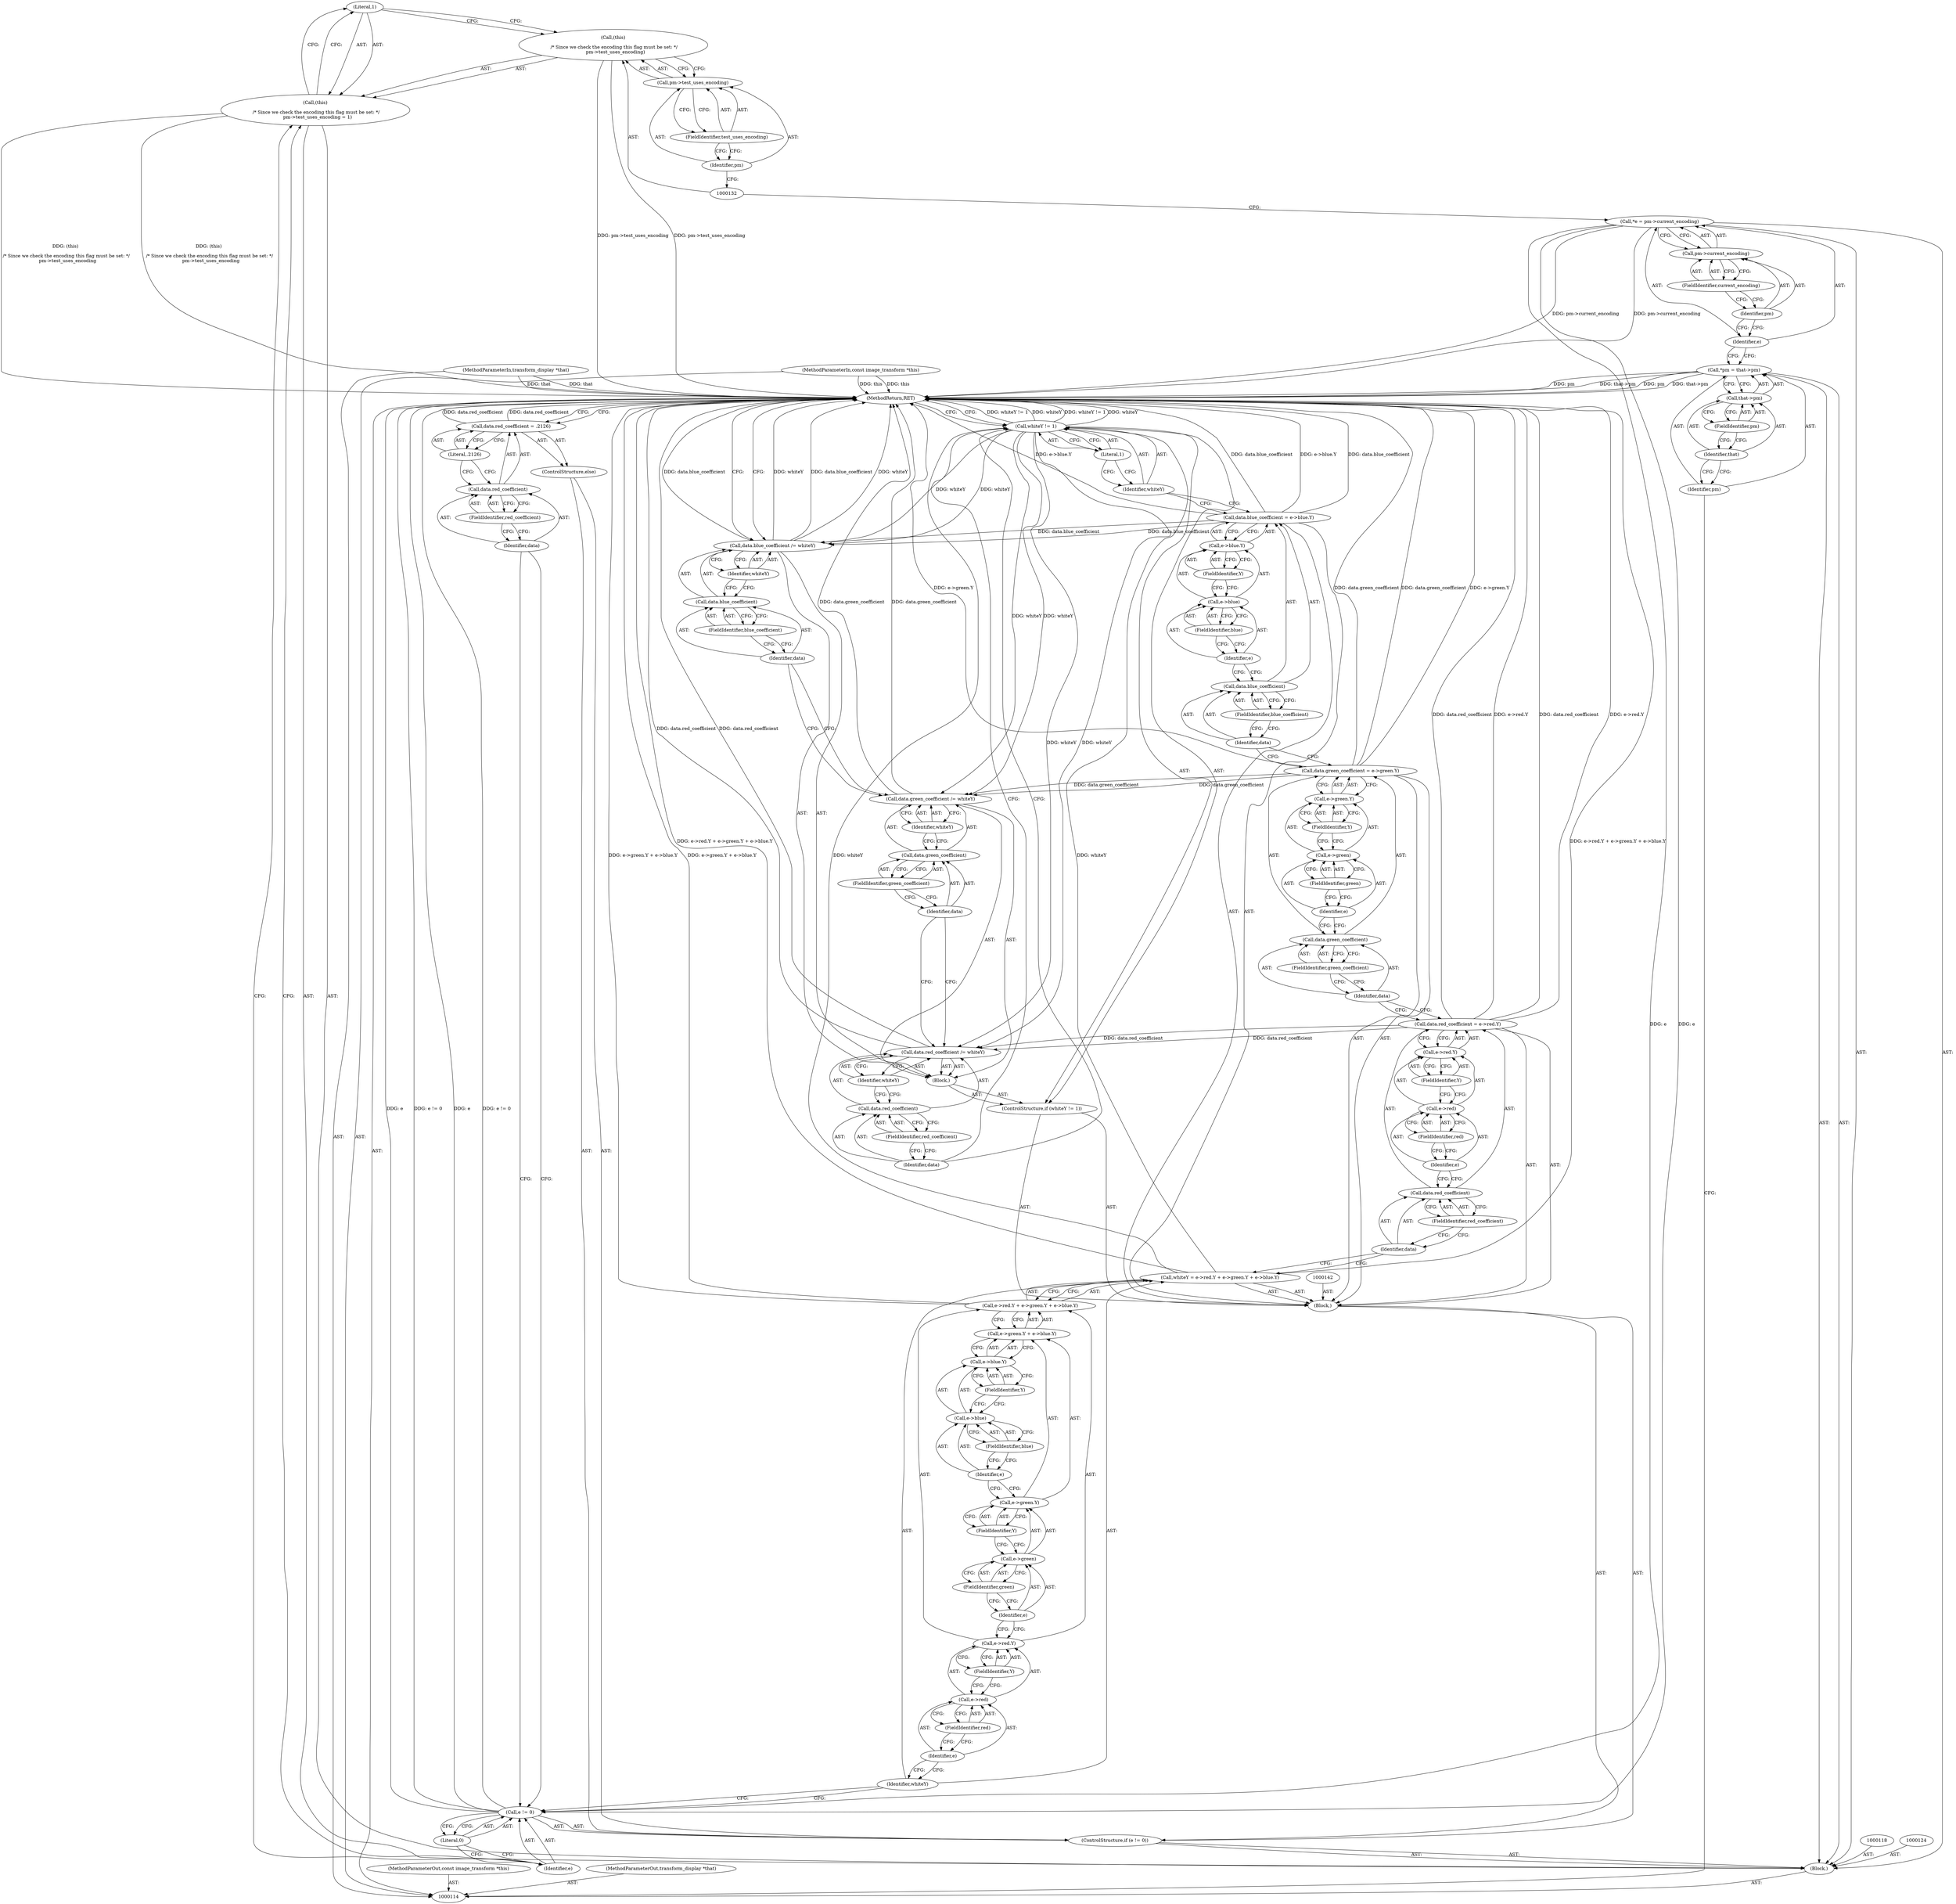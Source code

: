 digraph "0_Android_9d4853418ab2f754c2b63e091c29c5529b8b86ca_76" {
"1000136" [label="(Literal,1)"];
"1000133" [label="(Call,pm->test_uses_encoding)"];
"1000134" [label="(Identifier,pm)"];
"1000135" [label="(FieldIdentifier,test_uses_encoding)"];
"1000137" [label="(ControlStructure,if (e != 0))"];
"1000140" [label="(Literal,0)"];
"1000138" [label="(Call,e != 0)"];
"1000139" [label="(Identifier,e)"];
"1000215" [label="(MethodReturn,RET)"];
"1000115" [label="(MethodParameterIn,const image_transform *this)"];
"1000260" [label="(MethodParameterOut,const image_transform *this)"];
"1000143" [label="(Call,whiteY = e->red.Y + e->green.Y + e->blue.Y)"];
"1000144" [label="(Identifier,whiteY)"];
"1000145" [label="(Call,e->red.Y + e->green.Y + e->blue.Y)"];
"1000146" [label="(Call,e->red.Y)"];
"1000147" [label="(Call,e->red)"];
"1000148" [label="(Identifier,e)"];
"1000149" [label="(FieldIdentifier,red)"];
"1000150" [label="(FieldIdentifier,Y)"];
"1000151" [label="(Call,e->green.Y + e->blue.Y)"];
"1000152" [label="(Call,e->green.Y)"];
"1000153" [label="(Call,e->green)"];
"1000154" [label="(Identifier,e)"];
"1000155" [label="(FieldIdentifier,green)"];
"1000156" [label="(FieldIdentifier,Y)"];
"1000157" [label="(Call,e->blue.Y)"];
"1000158" [label="(Call,e->blue)"];
"1000159" [label="(Identifier,e)"];
"1000160" [label="(FieldIdentifier,blue)"];
"1000141" [label="(Block,)"];
"1000161" [label="(FieldIdentifier,Y)"];
"1000165" [label="(FieldIdentifier,red_coefficient)"];
"1000166" [label="(Call,e->red.Y)"];
"1000167" [label="(Call,e->red)"];
"1000168" [label="(Identifier,e)"];
"1000169" [label="(FieldIdentifier,red)"];
"1000170" [label="(FieldIdentifier,Y)"];
"1000162" [label="(Call,data.red_coefficient = e->red.Y)"];
"1000163" [label="(Call,data.red_coefficient)"];
"1000164" [label="(Identifier,data)"];
"1000174" [label="(FieldIdentifier,green_coefficient)"];
"1000175" [label="(Call,e->green.Y)"];
"1000176" [label="(Call,e->green)"];
"1000177" [label="(Identifier,e)"];
"1000178" [label="(FieldIdentifier,green)"];
"1000179" [label="(FieldIdentifier,Y)"];
"1000171" [label="(Call,data.green_coefficient = e->green.Y)"];
"1000172" [label="(Call,data.green_coefficient)"];
"1000173" [label="(Identifier,data)"];
"1000183" [label="(FieldIdentifier,blue_coefficient)"];
"1000184" [label="(Call,e->blue.Y)"];
"1000185" [label="(Call,e->blue)"];
"1000186" [label="(Identifier,e)"];
"1000187" [label="(FieldIdentifier,blue)"];
"1000188" [label="(FieldIdentifier,Y)"];
"1000180" [label="(Call,data.blue_coefficient = e->blue.Y)"];
"1000181" [label="(Call,data.blue_coefficient)"];
"1000182" [label="(Identifier,data)"];
"1000189" [label="(ControlStructure,if (whiteY != 1))"];
"1000192" [label="(Literal,1)"];
"1000190" [label="(Call,whiteY != 1)"];
"1000191" [label="(Identifier,whiteY)"];
"1000193" [label="(Block,)"];
"1000116" [label="(MethodParameterIn,transform_display *that)"];
"1000261" [label="(MethodParameterOut,transform_display *that)"];
"1000197" [label="(FieldIdentifier,red_coefficient)"];
"1000198" [label="(Identifier,whiteY)"];
"1000194" [label="(Call,data.red_coefficient /= whiteY)"];
"1000195" [label="(Call,data.red_coefficient)"];
"1000196" [label="(Identifier,data)"];
"1000202" [label="(FieldIdentifier,green_coefficient)"];
"1000203" [label="(Identifier,whiteY)"];
"1000199" [label="(Call,data.green_coefficient /= whiteY)"];
"1000200" [label="(Call,data.green_coefficient)"];
"1000201" [label="(Identifier,data)"];
"1000207" [label="(FieldIdentifier,blue_coefficient)"];
"1000208" [label="(Identifier,whiteY)"];
"1000204" [label="(Call,data.blue_coefficient /= whiteY)"];
"1000205" [label="(Call,data.blue_coefficient)"];
"1000206" [label="(Identifier,data)"];
"1000117" [label="(Block,)"];
"1000209" [label="(ControlStructure,else)"];
"1000213" [label="(FieldIdentifier,red_coefficient)"];
"1000214" [label="(Literal,.2126)"];
"1000210" [label="(Call,data.red_coefficient = .2126)"];
"1000211" [label="(Call,data.red_coefficient)"];
"1000212" [label="(Identifier,data)"];
"1000119" [label="(Call,*pm = that->pm)"];
"1000120" [label="(Identifier,pm)"];
"1000121" [label="(Call,that->pm)"];
"1000122" [label="(Identifier,that)"];
"1000123" [label="(FieldIdentifier,pm)"];
"1000125" [label="(Call,*e = pm->current_encoding)"];
"1000126" [label="(Identifier,e)"];
"1000127" [label="(Call,pm->current_encoding)"];
"1000128" [label="(Identifier,pm)"];
"1000129" [label="(FieldIdentifier,current_encoding)"];
"1000130" [label="(Call,(this)\n \n /* Since we check the encoding this flag must be set: */\n   pm->test_uses_encoding = 1)"];
"1000131" [label="(Call,(this)\n \n /* Since we check the encoding this flag must be set: */\n   pm->test_uses_encoding)"];
"1000136" -> "1000130"  [label="AST: "];
"1000136" -> "1000131"  [label="CFG: "];
"1000130" -> "1000136"  [label="CFG: "];
"1000133" -> "1000131"  [label="AST: "];
"1000133" -> "1000135"  [label="CFG: "];
"1000134" -> "1000133"  [label="AST: "];
"1000135" -> "1000133"  [label="AST: "];
"1000131" -> "1000133"  [label="CFG: "];
"1000134" -> "1000133"  [label="AST: "];
"1000134" -> "1000132"  [label="CFG: "];
"1000135" -> "1000134"  [label="CFG: "];
"1000135" -> "1000133"  [label="AST: "];
"1000135" -> "1000134"  [label="CFG: "];
"1000133" -> "1000135"  [label="CFG: "];
"1000137" -> "1000117"  [label="AST: "];
"1000138" -> "1000137"  [label="AST: "];
"1000141" -> "1000137"  [label="AST: "];
"1000209" -> "1000137"  [label="AST: "];
"1000140" -> "1000138"  [label="AST: "];
"1000140" -> "1000139"  [label="CFG: "];
"1000138" -> "1000140"  [label="CFG: "];
"1000138" -> "1000137"  [label="AST: "];
"1000138" -> "1000140"  [label="CFG: "];
"1000139" -> "1000138"  [label="AST: "];
"1000140" -> "1000138"  [label="AST: "];
"1000144" -> "1000138"  [label="CFG: "];
"1000212" -> "1000138"  [label="CFG: "];
"1000138" -> "1000215"  [label="DDG: e"];
"1000138" -> "1000215"  [label="DDG: e != 0"];
"1000125" -> "1000138"  [label="DDG: e"];
"1000139" -> "1000138"  [label="AST: "];
"1000139" -> "1000130"  [label="CFG: "];
"1000140" -> "1000139"  [label="CFG: "];
"1000215" -> "1000114"  [label="AST: "];
"1000215" -> "1000204"  [label="CFG: "];
"1000215" -> "1000190"  [label="CFG: "];
"1000215" -> "1000210"  [label="CFG: "];
"1000171" -> "1000215"  [label="DDG: data.green_coefficient"];
"1000171" -> "1000215"  [label="DDG: e->green.Y"];
"1000190" -> "1000215"  [label="DDG: whiteY != 1"];
"1000190" -> "1000215"  [label="DDG: whiteY"];
"1000199" -> "1000215"  [label="DDG: data.green_coefficient"];
"1000138" -> "1000215"  [label="DDG: e"];
"1000138" -> "1000215"  [label="DDG: e != 0"];
"1000180" -> "1000215"  [label="DDG: data.blue_coefficient"];
"1000180" -> "1000215"  [label="DDG: e->blue.Y"];
"1000204" -> "1000215"  [label="DDG: whiteY"];
"1000204" -> "1000215"  [label="DDG: data.blue_coefficient"];
"1000125" -> "1000215"  [label="DDG: pm->current_encoding"];
"1000131" -> "1000215"  [label="DDG: pm->test_uses_encoding"];
"1000116" -> "1000215"  [label="DDG: that"];
"1000145" -> "1000215"  [label="DDG: e->green.Y + e->blue.Y"];
"1000162" -> "1000215"  [label="DDG: e->red.Y"];
"1000162" -> "1000215"  [label="DDG: data.red_coefficient"];
"1000194" -> "1000215"  [label="DDG: data.red_coefficient"];
"1000115" -> "1000215"  [label="DDG: this"];
"1000119" -> "1000215"  [label="DDG: that->pm"];
"1000119" -> "1000215"  [label="DDG: pm"];
"1000210" -> "1000215"  [label="DDG: data.red_coefficient"];
"1000143" -> "1000215"  [label="DDG: e->red.Y + e->green.Y + e->blue.Y"];
"1000130" -> "1000215"  [label="DDG: (this)\n \n /* Since we check the encoding this flag must be set: */\n   pm->test_uses_encoding"];
"1000115" -> "1000114"  [label="AST: "];
"1000115" -> "1000215"  [label="DDG: this"];
"1000260" -> "1000114"  [label="AST: "];
"1000143" -> "1000141"  [label="AST: "];
"1000143" -> "1000145"  [label="CFG: "];
"1000144" -> "1000143"  [label="AST: "];
"1000145" -> "1000143"  [label="AST: "];
"1000164" -> "1000143"  [label="CFG: "];
"1000143" -> "1000215"  [label="DDG: e->red.Y + e->green.Y + e->blue.Y"];
"1000143" -> "1000190"  [label="DDG: whiteY"];
"1000144" -> "1000143"  [label="AST: "];
"1000144" -> "1000138"  [label="CFG: "];
"1000148" -> "1000144"  [label="CFG: "];
"1000145" -> "1000143"  [label="AST: "];
"1000145" -> "1000151"  [label="CFG: "];
"1000146" -> "1000145"  [label="AST: "];
"1000151" -> "1000145"  [label="AST: "];
"1000143" -> "1000145"  [label="CFG: "];
"1000145" -> "1000215"  [label="DDG: e->green.Y + e->blue.Y"];
"1000146" -> "1000145"  [label="AST: "];
"1000146" -> "1000150"  [label="CFG: "];
"1000147" -> "1000146"  [label="AST: "];
"1000150" -> "1000146"  [label="AST: "];
"1000154" -> "1000146"  [label="CFG: "];
"1000147" -> "1000146"  [label="AST: "];
"1000147" -> "1000149"  [label="CFG: "];
"1000148" -> "1000147"  [label="AST: "];
"1000149" -> "1000147"  [label="AST: "];
"1000150" -> "1000147"  [label="CFG: "];
"1000148" -> "1000147"  [label="AST: "];
"1000148" -> "1000144"  [label="CFG: "];
"1000149" -> "1000148"  [label="CFG: "];
"1000149" -> "1000147"  [label="AST: "];
"1000149" -> "1000148"  [label="CFG: "];
"1000147" -> "1000149"  [label="CFG: "];
"1000150" -> "1000146"  [label="AST: "];
"1000150" -> "1000147"  [label="CFG: "];
"1000146" -> "1000150"  [label="CFG: "];
"1000151" -> "1000145"  [label="AST: "];
"1000151" -> "1000157"  [label="CFG: "];
"1000152" -> "1000151"  [label="AST: "];
"1000157" -> "1000151"  [label="AST: "];
"1000145" -> "1000151"  [label="CFG: "];
"1000152" -> "1000151"  [label="AST: "];
"1000152" -> "1000156"  [label="CFG: "];
"1000153" -> "1000152"  [label="AST: "];
"1000156" -> "1000152"  [label="AST: "];
"1000159" -> "1000152"  [label="CFG: "];
"1000153" -> "1000152"  [label="AST: "];
"1000153" -> "1000155"  [label="CFG: "];
"1000154" -> "1000153"  [label="AST: "];
"1000155" -> "1000153"  [label="AST: "];
"1000156" -> "1000153"  [label="CFG: "];
"1000154" -> "1000153"  [label="AST: "];
"1000154" -> "1000146"  [label="CFG: "];
"1000155" -> "1000154"  [label="CFG: "];
"1000155" -> "1000153"  [label="AST: "];
"1000155" -> "1000154"  [label="CFG: "];
"1000153" -> "1000155"  [label="CFG: "];
"1000156" -> "1000152"  [label="AST: "];
"1000156" -> "1000153"  [label="CFG: "];
"1000152" -> "1000156"  [label="CFG: "];
"1000157" -> "1000151"  [label="AST: "];
"1000157" -> "1000161"  [label="CFG: "];
"1000158" -> "1000157"  [label="AST: "];
"1000161" -> "1000157"  [label="AST: "];
"1000151" -> "1000157"  [label="CFG: "];
"1000158" -> "1000157"  [label="AST: "];
"1000158" -> "1000160"  [label="CFG: "];
"1000159" -> "1000158"  [label="AST: "];
"1000160" -> "1000158"  [label="AST: "];
"1000161" -> "1000158"  [label="CFG: "];
"1000159" -> "1000158"  [label="AST: "];
"1000159" -> "1000152"  [label="CFG: "];
"1000160" -> "1000159"  [label="CFG: "];
"1000160" -> "1000158"  [label="AST: "];
"1000160" -> "1000159"  [label="CFG: "];
"1000158" -> "1000160"  [label="CFG: "];
"1000141" -> "1000137"  [label="AST: "];
"1000142" -> "1000141"  [label="AST: "];
"1000143" -> "1000141"  [label="AST: "];
"1000162" -> "1000141"  [label="AST: "];
"1000171" -> "1000141"  [label="AST: "];
"1000180" -> "1000141"  [label="AST: "];
"1000189" -> "1000141"  [label="AST: "];
"1000161" -> "1000157"  [label="AST: "];
"1000161" -> "1000158"  [label="CFG: "];
"1000157" -> "1000161"  [label="CFG: "];
"1000165" -> "1000163"  [label="AST: "];
"1000165" -> "1000164"  [label="CFG: "];
"1000163" -> "1000165"  [label="CFG: "];
"1000166" -> "1000162"  [label="AST: "];
"1000166" -> "1000170"  [label="CFG: "];
"1000167" -> "1000166"  [label="AST: "];
"1000170" -> "1000166"  [label="AST: "];
"1000162" -> "1000166"  [label="CFG: "];
"1000167" -> "1000166"  [label="AST: "];
"1000167" -> "1000169"  [label="CFG: "];
"1000168" -> "1000167"  [label="AST: "];
"1000169" -> "1000167"  [label="AST: "];
"1000170" -> "1000167"  [label="CFG: "];
"1000168" -> "1000167"  [label="AST: "];
"1000168" -> "1000163"  [label="CFG: "];
"1000169" -> "1000168"  [label="CFG: "];
"1000169" -> "1000167"  [label="AST: "];
"1000169" -> "1000168"  [label="CFG: "];
"1000167" -> "1000169"  [label="CFG: "];
"1000170" -> "1000166"  [label="AST: "];
"1000170" -> "1000167"  [label="CFG: "];
"1000166" -> "1000170"  [label="CFG: "];
"1000162" -> "1000141"  [label="AST: "];
"1000162" -> "1000166"  [label="CFG: "];
"1000163" -> "1000162"  [label="AST: "];
"1000166" -> "1000162"  [label="AST: "];
"1000173" -> "1000162"  [label="CFG: "];
"1000162" -> "1000215"  [label="DDG: e->red.Y"];
"1000162" -> "1000215"  [label="DDG: data.red_coefficient"];
"1000162" -> "1000194"  [label="DDG: data.red_coefficient"];
"1000163" -> "1000162"  [label="AST: "];
"1000163" -> "1000165"  [label="CFG: "];
"1000164" -> "1000163"  [label="AST: "];
"1000165" -> "1000163"  [label="AST: "];
"1000168" -> "1000163"  [label="CFG: "];
"1000164" -> "1000163"  [label="AST: "];
"1000164" -> "1000143"  [label="CFG: "];
"1000165" -> "1000164"  [label="CFG: "];
"1000174" -> "1000172"  [label="AST: "];
"1000174" -> "1000173"  [label="CFG: "];
"1000172" -> "1000174"  [label="CFG: "];
"1000175" -> "1000171"  [label="AST: "];
"1000175" -> "1000179"  [label="CFG: "];
"1000176" -> "1000175"  [label="AST: "];
"1000179" -> "1000175"  [label="AST: "];
"1000171" -> "1000175"  [label="CFG: "];
"1000176" -> "1000175"  [label="AST: "];
"1000176" -> "1000178"  [label="CFG: "];
"1000177" -> "1000176"  [label="AST: "];
"1000178" -> "1000176"  [label="AST: "];
"1000179" -> "1000176"  [label="CFG: "];
"1000177" -> "1000176"  [label="AST: "];
"1000177" -> "1000172"  [label="CFG: "];
"1000178" -> "1000177"  [label="CFG: "];
"1000178" -> "1000176"  [label="AST: "];
"1000178" -> "1000177"  [label="CFG: "];
"1000176" -> "1000178"  [label="CFG: "];
"1000179" -> "1000175"  [label="AST: "];
"1000179" -> "1000176"  [label="CFG: "];
"1000175" -> "1000179"  [label="CFG: "];
"1000171" -> "1000141"  [label="AST: "];
"1000171" -> "1000175"  [label="CFG: "];
"1000172" -> "1000171"  [label="AST: "];
"1000175" -> "1000171"  [label="AST: "];
"1000182" -> "1000171"  [label="CFG: "];
"1000171" -> "1000215"  [label="DDG: data.green_coefficient"];
"1000171" -> "1000215"  [label="DDG: e->green.Y"];
"1000171" -> "1000199"  [label="DDG: data.green_coefficient"];
"1000172" -> "1000171"  [label="AST: "];
"1000172" -> "1000174"  [label="CFG: "];
"1000173" -> "1000172"  [label="AST: "];
"1000174" -> "1000172"  [label="AST: "];
"1000177" -> "1000172"  [label="CFG: "];
"1000173" -> "1000172"  [label="AST: "];
"1000173" -> "1000162"  [label="CFG: "];
"1000174" -> "1000173"  [label="CFG: "];
"1000183" -> "1000181"  [label="AST: "];
"1000183" -> "1000182"  [label="CFG: "];
"1000181" -> "1000183"  [label="CFG: "];
"1000184" -> "1000180"  [label="AST: "];
"1000184" -> "1000188"  [label="CFG: "];
"1000185" -> "1000184"  [label="AST: "];
"1000188" -> "1000184"  [label="AST: "];
"1000180" -> "1000184"  [label="CFG: "];
"1000185" -> "1000184"  [label="AST: "];
"1000185" -> "1000187"  [label="CFG: "];
"1000186" -> "1000185"  [label="AST: "];
"1000187" -> "1000185"  [label="AST: "];
"1000188" -> "1000185"  [label="CFG: "];
"1000186" -> "1000185"  [label="AST: "];
"1000186" -> "1000181"  [label="CFG: "];
"1000187" -> "1000186"  [label="CFG: "];
"1000187" -> "1000185"  [label="AST: "];
"1000187" -> "1000186"  [label="CFG: "];
"1000185" -> "1000187"  [label="CFG: "];
"1000188" -> "1000184"  [label="AST: "];
"1000188" -> "1000185"  [label="CFG: "];
"1000184" -> "1000188"  [label="CFG: "];
"1000180" -> "1000141"  [label="AST: "];
"1000180" -> "1000184"  [label="CFG: "];
"1000181" -> "1000180"  [label="AST: "];
"1000184" -> "1000180"  [label="AST: "];
"1000191" -> "1000180"  [label="CFG: "];
"1000180" -> "1000215"  [label="DDG: data.blue_coefficient"];
"1000180" -> "1000215"  [label="DDG: e->blue.Y"];
"1000180" -> "1000204"  [label="DDG: data.blue_coefficient"];
"1000181" -> "1000180"  [label="AST: "];
"1000181" -> "1000183"  [label="CFG: "];
"1000182" -> "1000181"  [label="AST: "];
"1000183" -> "1000181"  [label="AST: "];
"1000186" -> "1000181"  [label="CFG: "];
"1000182" -> "1000181"  [label="AST: "];
"1000182" -> "1000171"  [label="CFG: "];
"1000183" -> "1000182"  [label="CFG: "];
"1000189" -> "1000141"  [label="AST: "];
"1000190" -> "1000189"  [label="AST: "];
"1000193" -> "1000189"  [label="AST: "];
"1000192" -> "1000190"  [label="AST: "];
"1000192" -> "1000191"  [label="CFG: "];
"1000190" -> "1000192"  [label="CFG: "];
"1000190" -> "1000189"  [label="AST: "];
"1000190" -> "1000192"  [label="CFG: "];
"1000191" -> "1000190"  [label="AST: "];
"1000192" -> "1000190"  [label="AST: "];
"1000196" -> "1000190"  [label="CFG: "];
"1000215" -> "1000190"  [label="CFG: "];
"1000190" -> "1000215"  [label="DDG: whiteY != 1"];
"1000190" -> "1000215"  [label="DDG: whiteY"];
"1000143" -> "1000190"  [label="DDG: whiteY"];
"1000190" -> "1000194"  [label="DDG: whiteY"];
"1000190" -> "1000199"  [label="DDG: whiteY"];
"1000190" -> "1000204"  [label="DDG: whiteY"];
"1000191" -> "1000190"  [label="AST: "];
"1000191" -> "1000180"  [label="CFG: "];
"1000192" -> "1000191"  [label="CFG: "];
"1000193" -> "1000189"  [label="AST: "];
"1000194" -> "1000193"  [label="AST: "];
"1000199" -> "1000193"  [label="AST: "];
"1000204" -> "1000193"  [label="AST: "];
"1000116" -> "1000114"  [label="AST: "];
"1000116" -> "1000215"  [label="DDG: that"];
"1000261" -> "1000114"  [label="AST: "];
"1000197" -> "1000195"  [label="AST: "];
"1000197" -> "1000196"  [label="CFG: "];
"1000195" -> "1000197"  [label="CFG: "];
"1000198" -> "1000194"  [label="AST: "];
"1000198" -> "1000195"  [label="CFG: "];
"1000194" -> "1000198"  [label="CFG: "];
"1000194" -> "1000193"  [label="AST: "];
"1000194" -> "1000198"  [label="CFG: "];
"1000195" -> "1000194"  [label="AST: "];
"1000198" -> "1000194"  [label="AST: "];
"1000201" -> "1000194"  [label="CFG: "];
"1000194" -> "1000215"  [label="DDG: data.red_coefficient"];
"1000190" -> "1000194"  [label="DDG: whiteY"];
"1000162" -> "1000194"  [label="DDG: data.red_coefficient"];
"1000195" -> "1000194"  [label="AST: "];
"1000195" -> "1000197"  [label="CFG: "];
"1000196" -> "1000195"  [label="AST: "];
"1000197" -> "1000195"  [label="AST: "];
"1000198" -> "1000195"  [label="CFG: "];
"1000196" -> "1000195"  [label="AST: "];
"1000196" -> "1000190"  [label="CFG: "];
"1000197" -> "1000196"  [label="CFG: "];
"1000202" -> "1000200"  [label="AST: "];
"1000202" -> "1000201"  [label="CFG: "];
"1000200" -> "1000202"  [label="CFG: "];
"1000203" -> "1000199"  [label="AST: "];
"1000203" -> "1000200"  [label="CFG: "];
"1000199" -> "1000203"  [label="CFG: "];
"1000199" -> "1000193"  [label="AST: "];
"1000199" -> "1000203"  [label="CFG: "];
"1000200" -> "1000199"  [label="AST: "];
"1000203" -> "1000199"  [label="AST: "];
"1000206" -> "1000199"  [label="CFG: "];
"1000199" -> "1000215"  [label="DDG: data.green_coefficient"];
"1000190" -> "1000199"  [label="DDG: whiteY"];
"1000171" -> "1000199"  [label="DDG: data.green_coefficient"];
"1000200" -> "1000199"  [label="AST: "];
"1000200" -> "1000202"  [label="CFG: "];
"1000201" -> "1000200"  [label="AST: "];
"1000202" -> "1000200"  [label="AST: "];
"1000203" -> "1000200"  [label="CFG: "];
"1000201" -> "1000200"  [label="AST: "];
"1000201" -> "1000194"  [label="CFG: "];
"1000202" -> "1000201"  [label="CFG: "];
"1000207" -> "1000205"  [label="AST: "];
"1000207" -> "1000206"  [label="CFG: "];
"1000205" -> "1000207"  [label="CFG: "];
"1000208" -> "1000204"  [label="AST: "];
"1000208" -> "1000205"  [label="CFG: "];
"1000204" -> "1000208"  [label="CFG: "];
"1000204" -> "1000193"  [label="AST: "];
"1000204" -> "1000208"  [label="CFG: "];
"1000205" -> "1000204"  [label="AST: "];
"1000208" -> "1000204"  [label="AST: "];
"1000215" -> "1000204"  [label="CFG: "];
"1000204" -> "1000215"  [label="DDG: whiteY"];
"1000204" -> "1000215"  [label="DDG: data.blue_coefficient"];
"1000190" -> "1000204"  [label="DDG: whiteY"];
"1000180" -> "1000204"  [label="DDG: data.blue_coefficient"];
"1000205" -> "1000204"  [label="AST: "];
"1000205" -> "1000207"  [label="CFG: "];
"1000206" -> "1000205"  [label="AST: "];
"1000207" -> "1000205"  [label="AST: "];
"1000208" -> "1000205"  [label="CFG: "];
"1000206" -> "1000205"  [label="AST: "];
"1000206" -> "1000199"  [label="CFG: "];
"1000207" -> "1000206"  [label="CFG: "];
"1000117" -> "1000114"  [label="AST: "];
"1000118" -> "1000117"  [label="AST: "];
"1000119" -> "1000117"  [label="AST: "];
"1000124" -> "1000117"  [label="AST: "];
"1000125" -> "1000117"  [label="AST: "];
"1000130" -> "1000117"  [label="AST: "];
"1000137" -> "1000117"  [label="AST: "];
"1000209" -> "1000137"  [label="AST: "];
"1000210" -> "1000209"  [label="AST: "];
"1000213" -> "1000211"  [label="AST: "];
"1000213" -> "1000212"  [label="CFG: "];
"1000211" -> "1000213"  [label="CFG: "];
"1000214" -> "1000210"  [label="AST: "];
"1000214" -> "1000211"  [label="CFG: "];
"1000210" -> "1000214"  [label="CFG: "];
"1000210" -> "1000209"  [label="AST: "];
"1000210" -> "1000214"  [label="CFG: "];
"1000211" -> "1000210"  [label="AST: "];
"1000214" -> "1000210"  [label="AST: "];
"1000215" -> "1000210"  [label="CFG: "];
"1000210" -> "1000215"  [label="DDG: data.red_coefficient"];
"1000211" -> "1000210"  [label="AST: "];
"1000211" -> "1000213"  [label="CFG: "];
"1000212" -> "1000211"  [label="AST: "];
"1000213" -> "1000211"  [label="AST: "];
"1000214" -> "1000211"  [label="CFG: "];
"1000212" -> "1000211"  [label="AST: "];
"1000212" -> "1000138"  [label="CFG: "];
"1000213" -> "1000212"  [label="CFG: "];
"1000119" -> "1000117"  [label="AST: "];
"1000119" -> "1000121"  [label="CFG: "];
"1000120" -> "1000119"  [label="AST: "];
"1000121" -> "1000119"  [label="AST: "];
"1000126" -> "1000119"  [label="CFG: "];
"1000119" -> "1000215"  [label="DDG: that->pm"];
"1000119" -> "1000215"  [label="DDG: pm"];
"1000120" -> "1000119"  [label="AST: "];
"1000120" -> "1000114"  [label="CFG: "];
"1000122" -> "1000120"  [label="CFG: "];
"1000121" -> "1000119"  [label="AST: "];
"1000121" -> "1000123"  [label="CFG: "];
"1000122" -> "1000121"  [label="AST: "];
"1000123" -> "1000121"  [label="AST: "];
"1000119" -> "1000121"  [label="CFG: "];
"1000122" -> "1000121"  [label="AST: "];
"1000122" -> "1000120"  [label="CFG: "];
"1000123" -> "1000122"  [label="CFG: "];
"1000123" -> "1000121"  [label="AST: "];
"1000123" -> "1000122"  [label="CFG: "];
"1000121" -> "1000123"  [label="CFG: "];
"1000125" -> "1000117"  [label="AST: "];
"1000125" -> "1000127"  [label="CFG: "];
"1000126" -> "1000125"  [label="AST: "];
"1000127" -> "1000125"  [label="AST: "];
"1000132" -> "1000125"  [label="CFG: "];
"1000125" -> "1000215"  [label="DDG: pm->current_encoding"];
"1000125" -> "1000138"  [label="DDG: e"];
"1000126" -> "1000125"  [label="AST: "];
"1000126" -> "1000119"  [label="CFG: "];
"1000128" -> "1000126"  [label="CFG: "];
"1000127" -> "1000125"  [label="AST: "];
"1000127" -> "1000129"  [label="CFG: "];
"1000128" -> "1000127"  [label="AST: "];
"1000129" -> "1000127"  [label="AST: "];
"1000125" -> "1000127"  [label="CFG: "];
"1000128" -> "1000127"  [label="AST: "];
"1000128" -> "1000126"  [label="CFG: "];
"1000129" -> "1000128"  [label="CFG: "];
"1000129" -> "1000127"  [label="AST: "];
"1000129" -> "1000128"  [label="CFG: "];
"1000127" -> "1000129"  [label="CFG: "];
"1000130" -> "1000117"  [label="AST: "];
"1000130" -> "1000136"  [label="CFG: "];
"1000131" -> "1000130"  [label="AST: "];
"1000136" -> "1000130"  [label="AST: "];
"1000139" -> "1000130"  [label="CFG: "];
"1000130" -> "1000215"  [label="DDG: (this)\n \n /* Since we check the encoding this flag must be set: */\n   pm->test_uses_encoding"];
"1000131" -> "1000130"  [label="AST: "];
"1000131" -> "1000133"  [label="CFG: "];
"1000132" -> "1000131"  [label="AST: "];
"1000133" -> "1000131"  [label="AST: "];
"1000136" -> "1000131"  [label="CFG: "];
"1000131" -> "1000215"  [label="DDG: pm->test_uses_encoding"];
}
